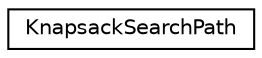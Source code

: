 digraph "Graphical Class Hierarchy"
{
 // LATEX_PDF_SIZE
  edge [fontname="Helvetica",fontsize="10",labelfontname="Helvetica",labelfontsize="10"];
  node [fontname="Helvetica",fontsize="10",shape=record];
  rankdir="LR";
  Node0 [label="KnapsackSearchPath",height=0.2,width=0.4,color="black", fillcolor="white", style="filled",URL="$classoperations__research_1_1_knapsack_search_path.html",tooltip=" "];
}
